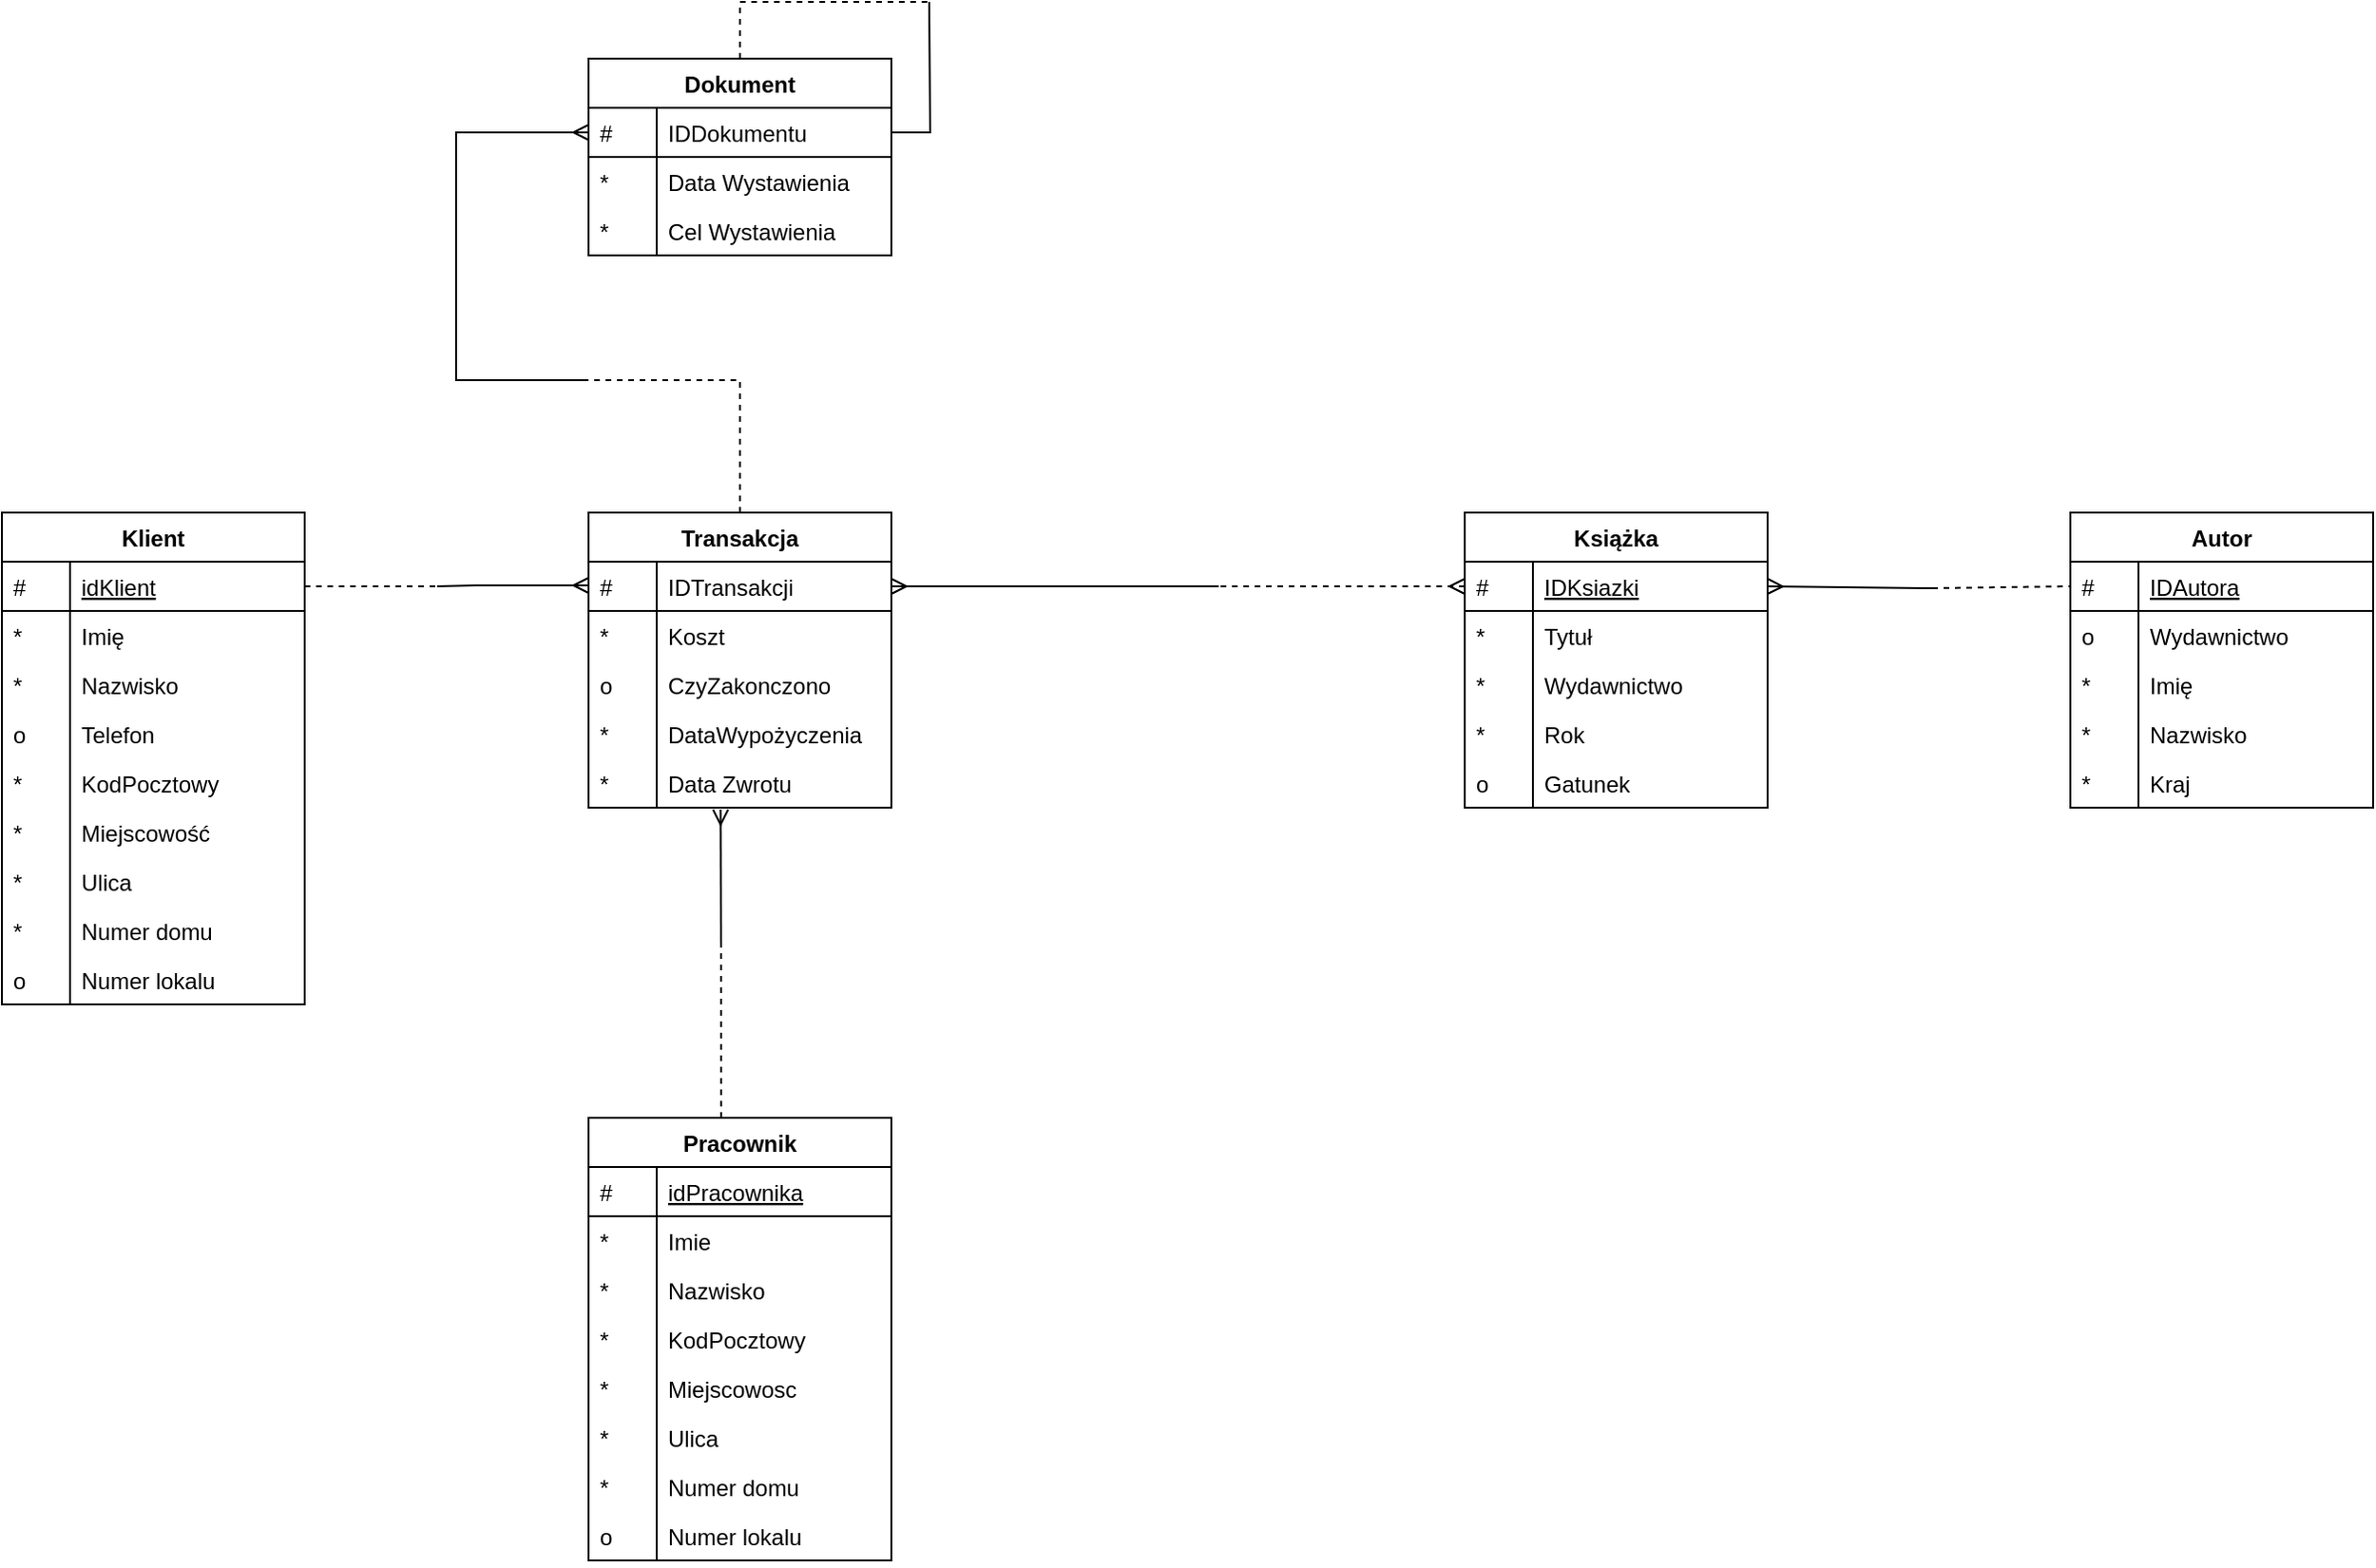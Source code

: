 <mxfile version="12.8.8" type="github">
  <diagram id="C5RBs43oDa-KdzZeNtuy" name="Page-1">
    <mxGraphModel dx="816" dy="653" grid="1" gridSize="10" guides="1" tooltips="1" connect="1" arrows="1" fold="1" page="1" pageScale="1" pageWidth="827" pageHeight="1169" math="0" shadow="0">
      <root>
        <mxCell id="WIyWlLk6GJQsqaUBKTNV-0" />
        <mxCell id="WIyWlLk6GJQsqaUBKTNV-1" parent="WIyWlLk6GJQsqaUBKTNV-0" />
        <mxCell id="8lfzlNklQH1xFzHcdUNi-162" value="Książka" style="swimlane;fontStyle=1;childLayout=stackLayout;horizontal=1;startSize=26;horizontalStack=0;resizeParent=1;resizeLast=0;collapsible=1;marginBottom=0;rounded=0;shadow=0;strokeWidth=1;" parent="WIyWlLk6GJQsqaUBKTNV-1" vertex="1">
          <mxGeometry x="913" y="280" width="160" height="156" as="geometry">
            <mxRectangle x="260" y="80" width="160" height="26" as="alternateBounds" />
          </mxGeometry>
        </mxCell>
        <mxCell id="8lfzlNklQH1xFzHcdUNi-163" value="IDKsiazki" style="shape=partialRectangle;top=0;left=0;right=0;bottom=1;align=left;verticalAlign=top;fillColor=none;spacingLeft=40;spacingRight=4;overflow=hidden;rotatable=0;points=[[0,0.5],[1,0.5]];portConstraint=eastwest;dropTarget=0;rounded=0;shadow=0;strokeWidth=1;fontStyle=4" parent="8lfzlNklQH1xFzHcdUNi-162" vertex="1">
          <mxGeometry y="26" width="160" height="26" as="geometry" />
        </mxCell>
        <mxCell id="8lfzlNklQH1xFzHcdUNi-164" value="#" style="shape=partialRectangle;top=0;left=0;bottom=0;fillColor=none;align=left;verticalAlign=top;spacingLeft=4;spacingRight=4;overflow=hidden;rotatable=0;points=[];portConstraint=eastwest;part=1;" parent="8lfzlNklQH1xFzHcdUNi-163" vertex="1" connectable="0">
          <mxGeometry width="36" height="26" as="geometry" />
        </mxCell>
        <mxCell id="8lfzlNklQH1xFzHcdUNi-167" value="Tytuł" style="shape=partialRectangle;top=0;left=0;right=0;bottom=0;align=left;verticalAlign=top;fillColor=none;spacingLeft=40;spacingRight=4;overflow=hidden;rotatable=0;points=[[0,0.5],[1,0.5]];portConstraint=eastwest;dropTarget=0;rounded=0;shadow=0;strokeWidth=1;" parent="8lfzlNklQH1xFzHcdUNi-162" vertex="1">
          <mxGeometry y="52" width="160" height="26" as="geometry" />
        </mxCell>
        <mxCell id="8lfzlNklQH1xFzHcdUNi-168" value="*" style="shape=partialRectangle;top=0;left=0;bottom=0;fillColor=none;align=left;verticalAlign=top;spacingLeft=4;spacingRight=4;overflow=hidden;rotatable=0;points=[];portConstraint=eastwest;part=1;" parent="8lfzlNklQH1xFzHcdUNi-167" vertex="1" connectable="0">
          <mxGeometry width="36" height="26" as="geometry" />
        </mxCell>
        <mxCell id="8lfzlNklQH1xFzHcdUNi-169" value="Wydawnictwo" style="shape=partialRectangle;top=0;left=0;right=0;bottom=0;align=left;verticalAlign=top;fillColor=none;spacingLeft=40;spacingRight=4;overflow=hidden;rotatable=0;points=[[0,0.5],[1,0.5]];portConstraint=eastwest;dropTarget=0;rounded=0;shadow=0;strokeWidth=1;" parent="8lfzlNklQH1xFzHcdUNi-162" vertex="1">
          <mxGeometry y="78" width="160" height="26" as="geometry" />
        </mxCell>
        <mxCell id="8lfzlNklQH1xFzHcdUNi-170" value="*" style="shape=partialRectangle;top=0;left=0;bottom=0;fillColor=none;align=left;verticalAlign=top;spacingLeft=4;spacingRight=4;overflow=hidden;rotatable=0;points=[];portConstraint=eastwest;part=1;" parent="8lfzlNklQH1xFzHcdUNi-169" vertex="1" connectable="0">
          <mxGeometry width="36" height="26" as="geometry" />
        </mxCell>
        <mxCell id="8lfzlNklQH1xFzHcdUNi-171" value="Rok" style="shape=partialRectangle;top=0;left=0;right=0;bottom=0;align=left;verticalAlign=top;fillColor=none;spacingLeft=40;spacingRight=4;overflow=hidden;rotatable=0;points=[[0,0.5],[1,0.5]];portConstraint=eastwest;dropTarget=0;rounded=0;shadow=0;strokeWidth=1;" parent="8lfzlNklQH1xFzHcdUNi-162" vertex="1">
          <mxGeometry y="104" width="160" height="26" as="geometry" />
        </mxCell>
        <mxCell id="8lfzlNklQH1xFzHcdUNi-172" value="*" style="shape=partialRectangle;top=0;left=0;bottom=0;fillColor=none;align=left;verticalAlign=top;spacingLeft=4;spacingRight=4;overflow=hidden;rotatable=0;points=[];portConstraint=eastwest;part=1;" parent="8lfzlNklQH1xFzHcdUNi-171" vertex="1" connectable="0">
          <mxGeometry width="36" height="26" as="geometry" />
        </mxCell>
        <mxCell id="8lfzlNklQH1xFzHcdUNi-173" value="Gatunek" style="shape=partialRectangle;top=0;left=0;right=0;bottom=0;align=left;verticalAlign=top;fillColor=none;spacingLeft=40;spacingRight=4;overflow=hidden;rotatable=0;points=[[0,0.5],[1,0.5]];portConstraint=eastwest;dropTarget=0;rounded=0;shadow=0;strokeWidth=1;" parent="8lfzlNklQH1xFzHcdUNi-162" vertex="1">
          <mxGeometry y="130" width="160" height="26" as="geometry" />
        </mxCell>
        <mxCell id="8lfzlNklQH1xFzHcdUNi-174" value="o" style="shape=partialRectangle;top=0;left=0;bottom=0;fillColor=none;align=left;verticalAlign=top;spacingLeft=4;spacingRight=4;overflow=hidden;rotatable=0;points=[];portConstraint=eastwest;part=1;" parent="8lfzlNklQH1xFzHcdUNi-173" vertex="1" connectable="0">
          <mxGeometry width="36" height="26" as="geometry" />
        </mxCell>
        <mxCell id="8lfzlNklQH1xFzHcdUNi-203" style="edgeStyle=orthogonalEdgeStyle;rounded=0;orthogonalLoop=1;jettySize=auto;html=1;exitX=0;exitY=0.5;exitDx=0;exitDy=0;startArrow=ERmany;startFill=0;endArrow=none;endFill=0;dashed=1;" parent="WIyWlLk6GJQsqaUBKTNV-1" source="8lfzlNklQH1xFzHcdUNi-163" edge="1">
          <mxGeometry relative="1" as="geometry">
            <mxPoint x="783" y="319" as="targetPoint" />
          </mxGeometry>
        </mxCell>
        <mxCell id="8lfzlNklQH1xFzHcdUNi-206" value="Autor" style="swimlane;fontStyle=1;childLayout=stackLayout;horizontal=1;startSize=26;horizontalStack=0;resizeParent=1;resizeLast=0;collapsible=1;marginBottom=0;rounded=0;shadow=0;strokeWidth=1;" parent="WIyWlLk6GJQsqaUBKTNV-1" vertex="1">
          <mxGeometry x="1233" y="280" width="160" height="156" as="geometry">
            <mxRectangle x="20" y="80" width="160" height="26" as="alternateBounds" />
          </mxGeometry>
        </mxCell>
        <mxCell id="8lfzlNklQH1xFzHcdUNi-207" value="IDAutora" style="shape=partialRectangle;top=0;left=0;right=0;bottom=1;align=left;verticalAlign=top;fillColor=none;spacingLeft=40;spacingRight=4;overflow=hidden;rotatable=0;points=[[0,0.5],[1,0.5]];portConstraint=eastwest;dropTarget=0;rounded=0;shadow=0;strokeWidth=1;fontStyle=4" parent="8lfzlNklQH1xFzHcdUNi-206" vertex="1">
          <mxGeometry y="26" width="160" height="26" as="geometry" />
        </mxCell>
        <mxCell id="8lfzlNklQH1xFzHcdUNi-208" value="#" style="shape=partialRectangle;top=0;left=0;bottom=0;fillColor=none;align=left;verticalAlign=top;spacingLeft=4;spacingRight=4;overflow=hidden;rotatable=0;points=[];portConstraint=eastwest;part=1;" parent="8lfzlNklQH1xFzHcdUNi-207" vertex="1" connectable="0">
          <mxGeometry width="36" height="26" as="geometry" />
        </mxCell>
        <mxCell id="8lfzlNklQH1xFzHcdUNi-227" value="Wydawnictwo" style="shape=partialRectangle;top=0;left=0;right=0;bottom=0;align=left;verticalAlign=top;fillColor=none;spacingLeft=40;spacingRight=4;overflow=hidden;rotatable=0;points=[[0,0.5],[1,0.5]];portConstraint=eastwest;dropTarget=0;rounded=0;shadow=0;strokeWidth=1;" parent="8lfzlNklQH1xFzHcdUNi-206" vertex="1">
          <mxGeometry y="52" width="160" height="26" as="geometry" />
        </mxCell>
        <mxCell id="8lfzlNklQH1xFzHcdUNi-228" value="o" style="shape=partialRectangle;top=0;left=0;bottom=0;fillColor=none;align=left;verticalAlign=top;spacingLeft=4;spacingRight=4;overflow=hidden;rotatable=0;points=[];portConstraint=eastwest;part=1;" parent="8lfzlNklQH1xFzHcdUNi-227" vertex="1" connectable="0">
          <mxGeometry width="36" height="26" as="geometry" />
        </mxCell>
        <mxCell id="8lfzlNklQH1xFzHcdUNi-232" value="Imię&#xa;" style="shape=partialRectangle;top=0;left=0;right=0;bottom=0;align=left;verticalAlign=top;fillColor=none;spacingLeft=40;spacingRight=4;overflow=hidden;rotatable=0;points=[[0,0.5],[1,0.5]];portConstraint=eastwest;dropTarget=0;rounded=0;shadow=0;strokeWidth=1;" parent="8lfzlNklQH1xFzHcdUNi-206" vertex="1">
          <mxGeometry y="78" width="160" height="26" as="geometry" />
        </mxCell>
        <mxCell id="8lfzlNklQH1xFzHcdUNi-233" value="*" style="shape=partialRectangle;top=0;left=0;bottom=0;fillColor=none;align=left;verticalAlign=top;spacingLeft=4;spacingRight=4;overflow=hidden;rotatable=0;points=[];portConstraint=eastwest;part=1;" parent="8lfzlNklQH1xFzHcdUNi-232" vertex="1" connectable="0">
          <mxGeometry width="36" height="26" as="geometry" />
        </mxCell>
        <mxCell id="8lfzlNklQH1xFzHcdUNi-211" value="Nazwisko" style="shape=partialRectangle;top=0;left=0;right=0;bottom=0;align=left;verticalAlign=top;fillColor=none;spacingLeft=40;spacingRight=4;overflow=hidden;rotatable=0;points=[[0,0.5],[1,0.5]];portConstraint=eastwest;dropTarget=0;rounded=0;shadow=0;strokeWidth=1;" parent="8lfzlNklQH1xFzHcdUNi-206" vertex="1">
          <mxGeometry y="104" width="160" height="26" as="geometry" />
        </mxCell>
        <mxCell id="8lfzlNklQH1xFzHcdUNi-212" value="*" style="shape=partialRectangle;top=0;left=0;bottom=0;fillColor=none;align=left;verticalAlign=top;spacingLeft=4;spacingRight=4;overflow=hidden;rotatable=0;points=[];portConstraint=eastwest;part=1;" parent="8lfzlNklQH1xFzHcdUNi-211" vertex="1" connectable="0">
          <mxGeometry width="36" height="26" as="geometry" />
        </mxCell>
        <mxCell id="8lfzlNklQH1xFzHcdUNi-213" value="Kraj" style="shape=partialRectangle;top=0;left=0;right=0;bottom=0;align=left;verticalAlign=top;fillColor=none;spacingLeft=40;spacingRight=4;overflow=hidden;rotatable=0;points=[[0,0.5],[1,0.5]];portConstraint=eastwest;dropTarget=0;rounded=0;shadow=0;strokeWidth=1;" parent="8lfzlNklQH1xFzHcdUNi-206" vertex="1">
          <mxGeometry y="130" width="160" height="26" as="geometry" />
        </mxCell>
        <mxCell id="8lfzlNklQH1xFzHcdUNi-214" value="*" style="shape=partialRectangle;top=0;left=0;bottom=0;fillColor=none;align=left;verticalAlign=top;spacingLeft=4;spacingRight=4;overflow=hidden;rotatable=0;points=[];portConstraint=eastwest;part=1;" parent="8lfzlNklQH1xFzHcdUNi-213" vertex="1" connectable="0">
          <mxGeometry width="36" height="26" as="geometry" />
        </mxCell>
        <mxCell id="BvbqnrCxeSnanP6W3uCe-32" style="edgeStyle=orthogonalEdgeStyle;rounded=0;orthogonalLoop=1;jettySize=auto;html=1;startArrow=none;startFill=0;endArrow=ERmany;endFill=0;entryX=1;entryY=0.5;entryDx=0;entryDy=0;" parent="WIyWlLk6GJQsqaUBKTNV-1" edge="1">
          <mxGeometry relative="1" as="geometry">
            <mxPoint x="610" y="319" as="targetPoint" />
            <mxPoint x="783" y="319" as="sourcePoint" />
          </mxGeometry>
        </mxCell>
        <mxCell id="BvbqnrCxeSnanP6W3uCe-33" style="edgeStyle=orthogonalEdgeStyle;rounded=0;orthogonalLoop=1;jettySize=auto;html=1;exitX=1;exitY=0.5;exitDx=0;exitDy=0;startArrow=none;startFill=0;endArrow=none;endFill=0;dashed=1;" parent="WIyWlLk6GJQsqaUBKTNV-1" source="BvbqnrCxeSnanP6W3uCe-1" edge="1">
          <mxGeometry relative="1" as="geometry">
            <mxPoint x="370" y="319" as="targetPoint" />
          </mxGeometry>
        </mxCell>
        <mxCell id="BvbqnrCxeSnanP6W3uCe-0" value="Klient" style="swimlane;fontStyle=1;childLayout=stackLayout;horizontal=1;startSize=26;horizontalStack=0;resizeParent=1;resizeLast=0;collapsible=1;marginBottom=0;rounded=0;shadow=0;strokeWidth=1;" parent="WIyWlLk6GJQsqaUBKTNV-1" vertex="1">
          <mxGeometry x="140" y="280" width="160" height="260" as="geometry">
            <mxRectangle x="20" y="80" width="160" height="26" as="alternateBounds" />
          </mxGeometry>
        </mxCell>
        <mxCell id="BvbqnrCxeSnanP6W3uCe-1" value="idKlient" style="shape=partialRectangle;top=0;left=0;right=0;bottom=1;align=left;verticalAlign=top;fillColor=none;spacingLeft=40;spacingRight=4;overflow=hidden;rotatable=0;points=[[0,0.5],[1,0.5]];portConstraint=eastwest;dropTarget=0;rounded=0;shadow=0;strokeWidth=1;fontStyle=4" parent="BvbqnrCxeSnanP6W3uCe-0" vertex="1">
          <mxGeometry y="26" width="160" height="26" as="geometry" />
        </mxCell>
        <mxCell id="BvbqnrCxeSnanP6W3uCe-2" value="#" style="shape=partialRectangle;top=0;left=0;bottom=0;fillColor=none;align=left;verticalAlign=top;spacingLeft=4;spacingRight=4;overflow=hidden;rotatable=0;points=[];portConstraint=eastwest;part=1;" parent="BvbqnrCxeSnanP6W3uCe-1" vertex="1" connectable="0">
          <mxGeometry width="36" height="26" as="geometry" />
        </mxCell>
        <mxCell id="BvbqnrCxeSnanP6W3uCe-3" value="Imię&#xa;" style="shape=partialRectangle;top=0;left=0;right=0;bottom=0;align=left;verticalAlign=top;fillColor=none;spacingLeft=40;spacingRight=4;overflow=hidden;rotatable=0;points=[[0,0.5],[1,0.5]];portConstraint=eastwest;dropTarget=0;rounded=0;shadow=0;strokeWidth=1;" parent="BvbqnrCxeSnanP6W3uCe-0" vertex="1">
          <mxGeometry y="52" width="160" height="26" as="geometry" />
        </mxCell>
        <mxCell id="BvbqnrCxeSnanP6W3uCe-4" value="*" style="shape=partialRectangle;top=0;left=0;bottom=0;fillColor=none;align=left;verticalAlign=top;spacingLeft=4;spacingRight=4;overflow=hidden;rotatable=0;points=[];portConstraint=eastwest;part=1;" parent="BvbqnrCxeSnanP6W3uCe-3" vertex="1" connectable="0">
          <mxGeometry width="36" height="26" as="geometry" />
        </mxCell>
        <mxCell id="BvbqnrCxeSnanP6W3uCe-5" value="Nazwisko" style="shape=partialRectangle;top=0;left=0;right=0;bottom=0;align=left;verticalAlign=top;fillColor=none;spacingLeft=40;spacingRight=4;overflow=hidden;rotatable=0;points=[[0,0.5],[1,0.5]];portConstraint=eastwest;dropTarget=0;rounded=0;shadow=0;strokeWidth=1;" parent="BvbqnrCxeSnanP6W3uCe-0" vertex="1">
          <mxGeometry y="78" width="160" height="26" as="geometry" />
        </mxCell>
        <mxCell id="BvbqnrCxeSnanP6W3uCe-6" value="*" style="shape=partialRectangle;top=0;left=0;bottom=0;fillColor=none;align=left;verticalAlign=top;spacingLeft=4;spacingRight=4;overflow=hidden;rotatable=0;points=[];portConstraint=eastwest;part=1;" parent="BvbqnrCxeSnanP6W3uCe-5" vertex="1" connectable="0">
          <mxGeometry width="36" height="26" as="geometry" />
        </mxCell>
        <mxCell id="BvbqnrCxeSnanP6W3uCe-7" value="Telefon" style="shape=partialRectangle;top=0;left=0;right=0;bottom=0;align=left;verticalAlign=top;fillColor=none;spacingLeft=40;spacingRight=4;overflow=hidden;rotatable=0;points=[[0,0.5],[1,0.5]];portConstraint=eastwest;dropTarget=0;rounded=0;shadow=0;strokeWidth=1;" parent="BvbqnrCxeSnanP6W3uCe-0" vertex="1">
          <mxGeometry y="104" width="160" height="26" as="geometry" />
        </mxCell>
        <mxCell id="BvbqnrCxeSnanP6W3uCe-8" value="o" style="shape=partialRectangle;top=0;left=0;bottom=0;fillColor=none;align=left;verticalAlign=top;spacingLeft=4;spacingRight=4;overflow=hidden;rotatable=0;points=[];portConstraint=eastwest;part=1;" parent="BvbqnrCxeSnanP6W3uCe-7" vertex="1" connectable="0">
          <mxGeometry width="36" height="26" as="geometry" />
        </mxCell>
        <mxCell id="BvbqnrCxeSnanP6W3uCe-9" value="KodPocztowy" style="shape=partialRectangle;top=0;left=0;right=0;bottom=0;align=left;verticalAlign=top;fillColor=none;spacingLeft=40;spacingRight=4;overflow=hidden;rotatable=0;points=[[0,0.5],[1,0.5]];portConstraint=eastwest;dropTarget=0;rounded=0;shadow=0;strokeWidth=1;" parent="BvbqnrCxeSnanP6W3uCe-0" vertex="1">
          <mxGeometry y="130" width="160" height="26" as="geometry" />
        </mxCell>
        <mxCell id="BvbqnrCxeSnanP6W3uCe-10" value="*" style="shape=partialRectangle;top=0;left=0;bottom=0;fillColor=none;align=left;verticalAlign=top;spacingLeft=4;spacingRight=4;overflow=hidden;rotatable=0;points=[];portConstraint=eastwest;part=1;" parent="BvbqnrCxeSnanP6W3uCe-9" vertex="1" connectable="0">
          <mxGeometry width="36" height="26" as="geometry" />
        </mxCell>
        <mxCell id="BvbqnrCxeSnanP6W3uCe-11" value="Miejscowość" style="shape=partialRectangle;top=0;left=0;right=0;bottom=0;align=left;verticalAlign=top;fillColor=none;spacingLeft=40;spacingRight=4;overflow=hidden;rotatable=0;points=[[0,0.5],[1,0.5]];portConstraint=eastwest;dropTarget=0;rounded=0;shadow=0;strokeWidth=1;" parent="BvbqnrCxeSnanP6W3uCe-0" vertex="1">
          <mxGeometry y="156" width="160" height="26" as="geometry" />
        </mxCell>
        <mxCell id="BvbqnrCxeSnanP6W3uCe-12" value="*" style="shape=partialRectangle;top=0;left=0;bottom=0;fillColor=none;align=left;verticalAlign=top;spacingLeft=4;spacingRight=4;overflow=hidden;rotatable=0;points=[];portConstraint=eastwest;part=1;" parent="BvbqnrCxeSnanP6W3uCe-11" vertex="1" connectable="0">
          <mxGeometry width="36" height="26" as="geometry" />
        </mxCell>
        <mxCell id="BvbqnrCxeSnanP6W3uCe-13" value="Ulica" style="shape=partialRectangle;top=0;left=0;right=0;bottom=0;align=left;verticalAlign=top;fillColor=none;spacingLeft=40;spacingRight=4;overflow=hidden;rotatable=0;points=[[0,0.5],[1,0.5]];portConstraint=eastwest;dropTarget=0;rounded=0;shadow=0;strokeWidth=1;" parent="BvbqnrCxeSnanP6W3uCe-0" vertex="1">
          <mxGeometry y="182" width="160" height="26" as="geometry" />
        </mxCell>
        <mxCell id="BvbqnrCxeSnanP6W3uCe-14" value="*" style="shape=partialRectangle;top=0;left=0;bottom=0;fillColor=none;align=left;verticalAlign=top;spacingLeft=4;spacingRight=4;overflow=hidden;rotatable=0;points=[];portConstraint=eastwest;part=1;" parent="BvbqnrCxeSnanP6W3uCe-13" vertex="1" connectable="0">
          <mxGeometry width="36" height="26" as="geometry" />
        </mxCell>
        <mxCell id="BvbqnrCxeSnanP6W3uCe-15" value="Numer domu" style="shape=partialRectangle;top=0;left=0;right=0;bottom=0;align=left;verticalAlign=top;fillColor=none;spacingLeft=40;spacingRight=4;overflow=hidden;rotatable=0;points=[[0,0.5],[1,0.5]];portConstraint=eastwest;dropTarget=0;rounded=0;shadow=0;strokeWidth=1;" parent="BvbqnrCxeSnanP6W3uCe-0" vertex="1">
          <mxGeometry y="208" width="160" height="26" as="geometry" />
        </mxCell>
        <mxCell id="BvbqnrCxeSnanP6W3uCe-16" value="*" style="shape=partialRectangle;top=0;left=0;bottom=0;fillColor=none;align=left;verticalAlign=top;spacingLeft=4;spacingRight=4;overflow=hidden;rotatable=0;points=[];portConstraint=eastwest;part=1;" parent="BvbqnrCxeSnanP6W3uCe-15" vertex="1" connectable="0">
          <mxGeometry width="36" height="26" as="geometry" />
        </mxCell>
        <mxCell id="BvbqnrCxeSnanP6W3uCe-17" value="Numer lokalu" style="shape=partialRectangle;top=0;left=0;right=0;bottom=0;align=left;verticalAlign=top;fillColor=none;spacingLeft=40;spacingRight=4;overflow=hidden;rotatable=0;points=[[0,0.5],[1,0.5]];portConstraint=eastwest;dropTarget=0;rounded=0;shadow=0;strokeWidth=1;" parent="BvbqnrCxeSnanP6W3uCe-0" vertex="1">
          <mxGeometry y="234" width="160" height="26" as="geometry" />
        </mxCell>
        <mxCell id="BvbqnrCxeSnanP6W3uCe-18" value="o" style="shape=partialRectangle;top=0;left=0;bottom=0;fillColor=none;align=left;verticalAlign=top;spacingLeft=4;spacingRight=4;overflow=hidden;rotatable=0;points=[];portConstraint=eastwest;part=1;" parent="BvbqnrCxeSnanP6W3uCe-17" vertex="1" connectable="0">
          <mxGeometry width="36" height="26" as="geometry" />
        </mxCell>
        <mxCell id="BvbqnrCxeSnanP6W3uCe-19" value="Transakcja" style="swimlane;fontStyle=1;childLayout=stackLayout;horizontal=1;startSize=26;horizontalStack=0;resizeParent=1;resizeLast=0;collapsible=1;marginBottom=0;rounded=0;shadow=0;strokeWidth=1;" parent="WIyWlLk6GJQsqaUBKTNV-1" vertex="1">
          <mxGeometry x="450" y="280" width="160" height="156" as="geometry">
            <mxRectangle x="260" y="80" width="160" height="26" as="alternateBounds" />
          </mxGeometry>
        </mxCell>
        <mxCell id="BvbqnrCxeSnanP6W3uCe-20" style="edgeStyle=orthogonalEdgeStyle;rounded=0;orthogonalLoop=1;jettySize=auto;html=1;exitX=0;exitY=0.5;exitDx=0;exitDy=0;endArrow=none;endFill=0;startArrow=ERmany;startFill=0;" parent="BvbqnrCxeSnanP6W3uCe-19" edge="1">
          <mxGeometry relative="1" as="geometry">
            <mxPoint x="-80" y="39" as="targetPoint" />
            <mxPoint y="38.5" as="sourcePoint" />
            <Array as="points">
              <mxPoint x="-60" y="39" />
              <mxPoint x="-60" y="39" />
            </Array>
          </mxGeometry>
        </mxCell>
        <mxCell id="BvbqnrCxeSnanP6W3uCe-21" value="IDTransakcji" style="shape=partialRectangle;top=0;left=0;right=0;bottom=1;align=left;verticalAlign=top;fillColor=none;spacingLeft=40;spacingRight=4;overflow=hidden;rotatable=0;points=[[0,0.5],[1,0.5]];portConstraint=eastwest;dropTarget=0;rounded=0;shadow=0;strokeWidth=1;" parent="BvbqnrCxeSnanP6W3uCe-19" vertex="1">
          <mxGeometry y="26" width="160" height="26" as="geometry" />
        </mxCell>
        <mxCell id="BvbqnrCxeSnanP6W3uCe-22" value="#" style="shape=partialRectangle;top=0;left=0;bottom=0;fillColor=none;align=left;verticalAlign=top;spacingLeft=4;spacingRight=4;overflow=hidden;rotatable=0;points=[];portConstraint=eastwest;part=1;" parent="BvbqnrCxeSnanP6W3uCe-21" vertex="1" connectable="0">
          <mxGeometry width="36" height="26" as="geometry" />
        </mxCell>
        <mxCell id="BvbqnrCxeSnanP6W3uCe-23" value="Koszt" style="shape=partialRectangle;top=0;left=0;right=0;bottom=0;align=left;verticalAlign=top;fillColor=none;spacingLeft=40;spacingRight=4;overflow=hidden;rotatable=0;points=[[0,0.5],[1,0.5]];portConstraint=eastwest;dropTarget=0;rounded=0;shadow=0;strokeWidth=1;" parent="BvbqnrCxeSnanP6W3uCe-19" vertex="1">
          <mxGeometry y="52" width="160" height="26" as="geometry" />
        </mxCell>
        <mxCell id="BvbqnrCxeSnanP6W3uCe-24" value="*" style="shape=partialRectangle;top=0;left=0;bottom=0;fillColor=none;align=left;verticalAlign=top;spacingLeft=4;spacingRight=4;overflow=hidden;rotatable=0;points=[];portConstraint=eastwest;part=1;" parent="BvbqnrCxeSnanP6W3uCe-23" vertex="1" connectable="0">
          <mxGeometry width="36" height="26" as="geometry" />
        </mxCell>
        <mxCell id="BvbqnrCxeSnanP6W3uCe-25" value="CzyZakonczono" style="shape=partialRectangle;top=0;left=0;right=0;bottom=0;align=left;verticalAlign=top;fillColor=none;spacingLeft=40;spacingRight=4;overflow=hidden;rotatable=0;points=[[0,0.5],[1,0.5]];portConstraint=eastwest;dropTarget=0;rounded=0;shadow=0;strokeWidth=1;" parent="BvbqnrCxeSnanP6W3uCe-19" vertex="1">
          <mxGeometry y="78" width="160" height="26" as="geometry" />
        </mxCell>
        <mxCell id="BvbqnrCxeSnanP6W3uCe-26" value="o" style="shape=partialRectangle;top=0;left=0;bottom=0;fillColor=none;align=left;verticalAlign=top;spacingLeft=4;spacingRight=4;overflow=hidden;rotatable=0;points=[];portConstraint=eastwest;part=1;" parent="BvbqnrCxeSnanP6W3uCe-25" vertex="1" connectable="0">
          <mxGeometry width="36" height="26" as="geometry" />
        </mxCell>
        <mxCell id="BvbqnrCxeSnanP6W3uCe-27" value="DataWypożyczenia" style="shape=partialRectangle;top=0;left=0;right=0;bottom=0;align=left;verticalAlign=top;fillColor=none;spacingLeft=40;spacingRight=4;overflow=hidden;rotatable=0;points=[[0,0.5],[1,0.5]];portConstraint=eastwest;dropTarget=0;rounded=0;shadow=0;strokeWidth=1;" parent="BvbqnrCxeSnanP6W3uCe-19" vertex="1">
          <mxGeometry y="104" width="160" height="26" as="geometry" />
        </mxCell>
        <mxCell id="BvbqnrCxeSnanP6W3uCe-28" value="*" style="shape=partialRectangle;top=0;left=0;bottom=0;fillColor=none;align=left;verticalAlign=top;spacingLeft=4;spacingRight=4;overflow=hidden;rotatable=0;points=[];portConstraint=eastwest;part=1;" parent="BvbqnrCxeSnanP6W3uCe-27" vertex="1" connectable="0">
          <mxGeometry width="36" height="26" as="geometry" />
        </mxCell>
        <mxCell id="BvbqnrCxeSnanP6W3uCe-29" value="Data Zwrotu" style="shape=partialRectangle;top=0;left=0;right=0;bottom=0;align=left;verticalAlign=top;fillColor=none;spacingLeft=40;spacingRight=4;overflow=hidden;rotatable=0;points=[[0,0.5],[1,0.5]];portConstraint=eastwest;dropTarget=0;rounded=0;shadow=0;strokeWidth=1;" parent="BvbqnrCxeSnanP6W3uCe-19" vertex="1">
          <mxGeometry y="130" width="160" height="26" as="geometry" />
        </mxCell>
        <mxCell id="BvbqnrCxeSnanP6W3uCe-30" value="*" style="shape=partialRectangle;top=0;left=0;bottom=0;fillColor=none;align=left;verticalAlign=top;spacingLeft=4;spacingRight=4;overflow=hidden;rotatable=0;points=[];portConstraint=eastwest;part=1;" parent="BvbqnrCxeSnanP6W3uCe-29" vertex="1" connectable="0">
          <mxGeometry width="36" height="26" as="geometry" />
        </mxCell>
        <mxCell id="BvbqnrCxeSnanP6W3uCe-35" value="Pracownik" style="swimlane;fontStyle=1;childLayout=stackLayout;horizontal=1;startSize=26;horizontalStack=0;resizeParent=1;resizeLast=0;collapsible=1;marginBottom=0;rounded=0;shadow=0;strokeWidth=1;" parent="WIyWlLk6GJQsqaUBKTNV-1" vertex="1">
          <mxGeometry x="450" y="600" width="160" height="234" as="geometry">
            <mxRectangle x="260" y="270" width="160" height="26" as="alternateBounds" />
          </mxGeometry>
        </mxCell>
        <mxCell id="BvbqnrCxeSnanP6W3uCe-36" value="idPracownika" style="shape=partialRectangle;top=0;left=0;right=0;bottom=1;align=left;verticalAlign=top;fillColor=none;spacingLeft=40;spacingRight=4;overflow=hidden;rotatable=0;points=[[0,0.5],[1,0.5]];portConstraint=eastwest;dropTarget=0;rounded=0;shadow=0;strokeWidth=1;fontStyle=4" parent="BvbqnrCxeSnanP6W3uCe-35" vertex="1">
          <mxGeometry y="26" width="160" height="26" as="geometry" />
        </mxCell>
        <mxCell id="BvbqnrCxeSnanP6W3uCe-37" value="#" style="shape=partialRectangle;top=0;left=0;bottom=0;fillColor=none;align=left;verticalAlign=top;spacingLeft=4;spacingRight=4;overflow=hidden;rotatable=0;points=[];portConstraint=eastwest;part=1;" parent="BvbqnrCxeSnanP6W3uCe-36" vertex="1" connectable="0">
          <mxGeometry width="36" height="26" as="geometry" />
        </mxCell>
        <mxCell id="BvbqnrCxeSnanP6W3uCe-38" value="Imie" style="shape=partialRectangle;top=0;left=0;right=0;bottom=0;align=left;verticalAlign=top;fillColor=none;spacingLeft=40;spacingRight=4;overflow=hidden;rotatable=0;points=[[0,0.5],[1,0.5]];portConstraint=eastwest;dropTarget=0;rounded=0;shadow=0;strokeWidth=1;" parent="BvbqnrCxeSnanP6W3uCe-35" vertex="1">
          <mxGeometry y="52" width="160" height="26" as="geometry" />
        </mxCell>
        <mxCell id="BvbqnrCxeSnanP6W3uCe-39" value="*" style="shape=partialRectangle;top=0;left=0;bottom=0;fillColor=none;align=left;verticalAlign=top;spacingLeft=4;spacingRight=4;overflow=hidden;rotatable=0;points=[];portConstraint=eastwest;part=1;" parent="BvbqnrCxeSnanP6W3uCe-38" vertex="1" connectable="0">
          <mxGeometry width="36" height="26" as="geometry" />
        </mxCell>
        <mxCell id="BvbqnrCxeSnanP6W3uCe-40" value="Nazwisko" style="shape=partialRectangle;top=0;left=0;right=0;bottom=0;align=left;verticalAlign=top;fillColor=none;spacingLeft=40;spacingRight=4;overflow=hidden;rotatable=0;points=[[0,0.5],[1,0.5]];portConstraint=eastwest;dropTarget=0;rounded=0;shadow=0;strokeWidth=1;" parent="BvbqnrCxeSnanP6W3uCe-35" vertex="1">
          <mxGeometry y="78" width="160" height="26" as="geometry" />
        </mxCell>
        <mxCell id="BvbqnrCxeSnanP6W3uCe-41" value="*" style="shape=partialRectangle;top=0;left=0;bottom=0;fillColor=none;align=left;verticalAlign=top;spacingLeft=4;spacingRight=4;overflow=hidden;rotatable=0;points=[];portConstraint=eastwest;part=1;" parent="BvbqnrCxeSnanP6W3uCe-40" vertex="1" connectable="0">
          <mxGeometry width="36" height="26" as="geometry" />
        </mxCell>
        <mxCell id="BvbqnrCxeSnanP6W3uCe-42" value="KodPocztowy" style="shape=partialRectangle;top=0;left=0;right=0;bottom=0;align=left;verticalAlign=top;fillColor=none;spacingLeft=40;spacingRight=4;overflow=hidden;rotatable=0;points=[[0,0.5],[1,0.5]];portConstraint=eastwest;dropTarget=0;rounded=0;shadow=0;strokeWidth=1;" parent="BvbqnrCxeSnanP6W3uCe-35" vertex="1">
          <mxGeometry y="104" width="160" height="26" as="geometry" />
        </mxCell>
        <mxCell id="BvbqnrCxeSnanP6W3uCe-43" value="*" style="shape=partialRectangle;top=0;left=0;bottom=0;fillColor=none;align=left;verticalAlign=top;spacingLeft=4;spacingRight=4;overflow=hidden;rotatable=0;points=[];portConstraint=eastwest;part=1;" parent="BvbqnrCxeSnanP6W3uCe-42" vertex="1" connectable="0">
          <mxGeometry width="36" height="26" as="geometry" />
        </mxCell>
        <mxCell id="BvbqnrCxeSnanP6W3uCe-44" value="Miejscowosc" style="shape=partialRectangle;top=0;left=0;right=0;bottom=0;align=left;verticalAlign=top;fillColor=none;spacingLeft=40;spacingRight=4;overflow=hidden;rotatable=0;points=[[0,0.5],[1,0.5]];portConstraint=eastwest;dropTarget=0;rounded=0;shadow=0;strokeWidth=1;" parent="BvbqnrCxeSnanP6W3uCe-35" vertex="1">
          <mxGeometry y="130" width="160" height="26" as="geometry" />
        </mxCell>
        <mxCell id="BvbqnrCxeSnanP6W3uCe-45" value="*" style="shape=partialRectangle;top=0;left=0;bottom=0;fillColor=none;align=left;verticalAlign=top;spacingLeft=4;spacingRight=4;overflow=hidden;rotatable=0;points=[];portConstraint=eastwest;part=1;" parent="BvbqnrCxeSnanP6W3uCe-44" vertex="1" connectable="0">
          <mxGeometry width="36" height="26" as="geometry" />
        </mxCell>
        <mxCell id="BvbqnrCxeSnanP6W3uCe-46" value="Ulica" style="shape=partialRectangle;top=0;left=0;right=0;bottom=0;align=left;verticalAlign=top;fillColor=none;spacingLeft=40;spacingRight=4;overflow=hidden;rotatable=0;points=[[0,0.5],[1,0.5]];portConstraint=eastwest;dropTarget=0;rounded=0;shadow=0;strokeWidth=1;" parent="BvbqnrCxeSnanP6W3uCe-35" vertex="1">
          <mxGeometry y="156" width="160" height="26" as="geometry" />
        </mxCell>
        <mxCell id="BvbqnrCxeSnanP6W3uCe-47" value="*" style="shape=partialRectangle;top=0;left=0;bottom=0;fillColor=none;align=left;verticalAlign=top;spacingLeft=4;spacingRight=4;overflow=hidden;rotatable=0;points=[];portConstraint=eastwest;part=1;" parent="BvbqnrCxeSnanP6W3uCe-46" vertex="1" connectable="0">
          <mxGeometry width="36" height="26" as="geometry" />
        </mxCell>
        <mxCell id="BvbqnrCxeSnanP6W3uCe-48" value="Numer domu" style="shape=partialRectangle;top=0;left=0;right=0;bottom=0;align=left;verticalAlign=top;fillColor=none;spacingLeft=40;spacingRight=4;overflow=hidden;rotatable=0;points=[[0,0.5],[1,0.5]];portConstraint=eastwest;dropTarget=0;rounded=0;shadow=0;strokeWidth=1;" parent="BvbqnrCxeSnanP6W3uCe-35" vertex="1">
          <mxGeometry y="182" width="160" height="26" as="geometry" />
        </mxCell>
        <mxCell id="BvbqnrCxeSnanP6W3uCe-49" value="*" style="shape=partialRectangle;top=0;left=0;bottom=0;fillColor=none;align=left;verticalAlign=top;spacingLeft=4;spacingRight=4;overflow=hidden;rotatable=0;points=[];portConstraint=eastwest;part=1;" parent="BvbqnrCxeSnanP6W3uCe-48" vertex="1" connectable="0">
          <mxGeometry width="36" height="26" as="geometry" />
        </mxCell>
        <mxCell id="BvbqnrCxeSnanP6W3uCe-50" value="Numer lokalu" style="shape=partialRectangle;top=0;left=0;right=0;bottom=0;align=left;verticalAlign=top;fillColor=none;spacingLeft=40;spacingRight=4;overflow=hidden;rotatable=0;points=[[0,0.5],[1,0.5]];portConstraint=eastwest;dropTarget=0;rounded=0;shadow=0;strokeWidth=1;" parent="BvbqnrCxeSnanP6W3uCe-35" vertex="1">
          <mxGeometry y="208" width="160" height="26" as="geometry" />
        </mxCell>
        <mxCell id="BvbqnrCxeSnanP6W3uCe-51" value="o" style="shape=partialRectangle;top=0;left=0;bottom=0;fillColor=none;align=left;verticalAlign=top;spacingLeft=4;spacingRight=4;overflow=hidden;rotatable=0;points=[];portConstraint=eastwest;part=1;" parent="BvbqnrCxeSnanP6W3uCe-50" vertex="1" connectable="0">
          <mxGeometry width="36" height="26" as="geometry" />
        </mxCell>
        <mxCell id="-oNKhdEwmUR2jwDCPfyg-0" value="Dokument" style="swimlane;fontStyle=1;childLayout=stackLayout;horizontal=1;startSize=26;horizontalStack=0;resizeParent=1;resizeLast=0;collapsible=1;marginBottom=0;rounded=0;shadow=0;strokeWidth=1;" parent="WIyWlLk6GJQsqaUBKTNV-1" vertex="1">
          <mxGeometry x="450" y="40" width="160" height="104" as="geometry">
            <mxRectangle x="260" y="80" width="160" height="26" as="alternateBounds" />
          </mxGeometry>
        </mxCell>
        <mxCell id="-oNKhdEwmUR2jwDCPfyg-2" value="IDDokumentu" style="shape=partialRectangle;top=0;left=0;right=0;bottom=1;align=left;verticalAlign=top;fillColor=none;spacingLeft=40;spacingRight=4;overflow=hidden;rotatable=0;points=[[0,0.5],[1,0.5]];portConstraint=eastwest;dropTarget=0;rounded=0;shadow=0;strokeWidth=1;" parent="-oNKhdEwmUR2jwDCPfyg-0" vertex="1">
          <mxGeometry y="26" width="160" height="26" as="geometry" />
        </mxCell>
        <mxCell id="-oNKhdEwmUR2jwDCPfyg-3" value="#" style="shape=partialRectangle;top=0;left=0;bottom=0;fillColor=none;align=left;verticalAlign=top;spacingLeft=4;spacingRight=4;overflow=hidden;rotatable=0;points=[];portConstraint=eastwest;part=1;" parent="-oNKhdEwmUR2jwDCPfyg-2" vertex="1" connectable="0">
          <mxGeometry width="36" height="26" as="geometry" />
        </mxCell>
        <mxCell id="-oNKhdEwmUR2jwDCPfyg-4" value="Data Wystawienia" style="shape=partialRectangle;top=0;left=0;right=0;bottom=0;align=left;verticalAlign=top;fillColor=none;spacingLeft=40;spacingRight=4;overflow=hidden;rotatable=0;points=[[0,0.5],[1,0.5]];portConstraint=eastwest;dropTarget=0;rounded=0;shadow=0;strokeWidth=1;" parent="-oNKhdEwmUR2jwDCPfyg-0" vertex="1">
          <mxGeometry y="52" width="160" height="26" as="geometry" />
        </mxCell>
        <mxCell id="-oNKhdEwmUR2jwDCPfyg-5" value="*" style="shape=partialRectangle;top=0;left=0;bottom=0;fillColor=none;align=left;verticalAlign=top;spacingLeft=4;spacingRight=4;overflow=hidden;rotatable=0;points=[];portConstraint=eastwest;part=1;" parent="-oNKhdEwmUR2jwDCPfyg-4" vertex="1" connectable="0">
          <mxGeometry width="36" height="26" as="geometry" />
        </mxCell>
        <mxCell id="-oNKhdEwmUR2jwDCPfyg-6" value="Cel Wystawienia" style="shape=partialRectangle;top=0;left=0;right=0;bottom=0;align=left;verticalAlign=top;fillColor=none;spacingLeft=40;spacingRight=4;overflow=hidden;rotatable=0;points=[[0,0.5],[1,0.5]];portConstraint=eastwest;dropTarget=0;rounded=0;shadow=0;strokeWidth=1;" parent="-oNKhdEwmUR2jwDCPfyg-0" vertex="1">
          <mxGeometry y="78" width="160" height="26" as="geometry" />
        </mxCell>
        <mxCell id="-oNKhdEwmUR2jwDCPfyg-7" value="*" style="shape=partialRectangle;top=0;left=0;bottom=0;fillColor=none;align=left;verticalAlign=top;spacingLeft=4;spacingRight=4;overflow=hidden;rotatable=0;points=[];portConstraint=eastwest;part=1;" parent="-oNKhdEwmUR2jwDCPfyg-6" vertex="1" connectable="0">
          <mxGeometry width="36" height="26" as="geometry" />
        </mxCell>
        <mxCell id="ACTZqk5AG0dQOlFxjfZ1-2" value="" style="endArrow=none;html=1;edgeStyle=orthogonalEdgeStyle;exitX=1;exitY=0.5;exitDx=0;exitDy=0;rounded=0;" parent="-oNKhdEwmUR2jwDCPfyg-0" source="-oNKhdEwmUR2jwDCPfyg-2" edge="1">
          <mxGeometry width="50" height="50" relative="1" as="geometry">
            <mxPoint x="280" y="120" as="sourcePoint" />
            <mxPoint x="180" y="-30" as="targetPoint" />
          </mxGeometry>
        </mxCell>
        <mxCell id="-oNKhdEwmUR2jwDCPfyg-1" style="edgeStyle=orthogonalEdgeStyle;rounded=0;orthogonalLoop=1;jettySize=auto;html=1;exitX=0;exitY=0.5;exitDx=0;exitDy=0;endArrow=none;endFill=0;startArrow=ERmany;startFill=0;" parent="WIyWlLk6GJQsqaUBKTNV-1" source="-oNKhdEwmUR2jwDCPfyg-2" edge="1">
          <mxGeometry relative="1" as="geometry">
            <mxPoint x="450" y="210" as="targetPoint" />
            <mxPoint x="420" y="160" as="sourcePoint" />
            <Array as="points">
              <mxPoint x="380" y="79" />
              <mxPoint x="380" y="210" />
            </Array>
          </mxGeometry>
        </mxCell>
        <mxCell id="ACTZqk5AG0dQOlFxjfZ1-0" value="" style="endArrow=none;dashed=1;html=1;exitX=0.5;exitY=0;exitDx=0;exitDy=0;rounded=0;edgeStyle=orthogonalEdgeStyle;" parent="WIyWlLk6GJQsqaUBKTNV-1" source="BvbqnrCxeSnanP6W3uCe-19" edge="1">
          <mxGeometry width="50" height="50" relative="1" as="geometry">
            <mxPoint x="490" y="230" as="sourcePoint" />
            <mxPoint x="450" y="210" as="targetPoint" />
            <Array as="points">
              <mxPoint x="530" y="210" />
              <mxPoint x="450" y="210" />
            </Array>
          </mxGeometry>
        </mxCell>
        <mxCell id="ACTZqk5AG0dQOlFxjfZ1-3" value="" style="endArrow=none;dashed=1;html=1;exitX=0.5;exitY=0;exitDx=0;exitDy=0;edgeStyle=orthogonalEdgeStyle;strokeColor=#000000;rounded=0;" parent="WIyWlLk6GJQsqaUBKTNV-1" source="-oNKhdEwmUR2jwDCPfyg-0" edge="1">
          <mxGeometry width="50" height="50" relative="1" as="geometry">
            <mxPoint x="710" y="80" as="sourcePoint" />
            <mxPoint x="630" y="10" as="targetPoint" />
            <Array as="points">
              <mxPoint x="530" y="10" />
            </Array>
          </mxGeometry>
        </mxCell>
        <mxCell id="ACTZqk5AG0dQOlFxjfZ1-20" value="" style="endArrow=ERmany;html=1;strokeColor=#000000;entryX=0.436;entryY=1.038;entryDx=0;entryDy=0;entryPerimeter=0;startArrow=none;startFill=0;endFill=0;" parent="WIyWlLk6GJQsqaUBKTNV-1" target="BvbqnrCxeSnanP6W3uCe-29" edge="1">
          <mxGeometry width="50" height="50" relative="1" as="geometry">
            <mxPoint x="520" y="510" as="sourcePoint" />
            <mxPoint x="560" y="470" as="targetPoint" />
          </mxGeometry>
        </mxCell>
        <mxCell id="ACTZqk5AG0dQOlFxjfZ1-22" value="" style="endArrow=none;dashed=1;html=1;strokeColor=#000000;exitX=0.438;exitY=0;exitDx=0;exitDy=0;exitPerimeter=0;" parent="WIyWlLk6GJQsqaUBKTNV-1" source="BvbqnrCxeSnanP6W3uCe-35" edge="1">
          <mxGeometry width="50" height="50" relative="1" as="geometry">
            <mxPoint x="470" y="560" as="sourcePoint" />
            <mxPoint x="520" y="510" as="targetPoint" />
          </mxGeometry>
        </mxCell>
        <mxCell id="ACTZqk5AG0dQOlFxjfZ1-23" value="" style="endArrow=none;dashed=1;html=1;strokeColor=#000000;entryX=0;entryY=0.5;entryDx=0;entryDy=0;" parent="WIyWlLk6GJQsqaUBKTNV-1" edge="1" target="8lfzlNklQH1xFzHcdUNi-207">
          <mxGeometry width="50" height="50" relative="1" as="geometry">
            <mxPoint x="1160" y="320" as="sourcePoint" />
            <mxPoint x="1160" y="360" as="targetPoint" />
            <Array as="points" />
          </mxGeometry>
        </mxCell>
        <mxCell id="ACTZqk5AG0dQOlFxjfZ1-24" value="" style="endArrow=ERmany;html=1;strokeColor=#000000;entryX=1;entryY=0.5;entryDx=0;entryDy=0;endFill=0;" parent="WIyWlLk6GJQsqaUBKTNV-1" target="8lfzlNklQH1xFzHcdUNi-163" edge="1">
          <mxGeometry width="50" height="50" relative="1" as="geometry">
            <mxPoint x="1160" y="320" as="sourcePoint" />
            <mxPoint x="1210" y="320" as="targetPoint" />
          </mxGeometry>
        </mxCell>
      </root>
    </mxGraphModel>
  </diagram>
</mxfile>
